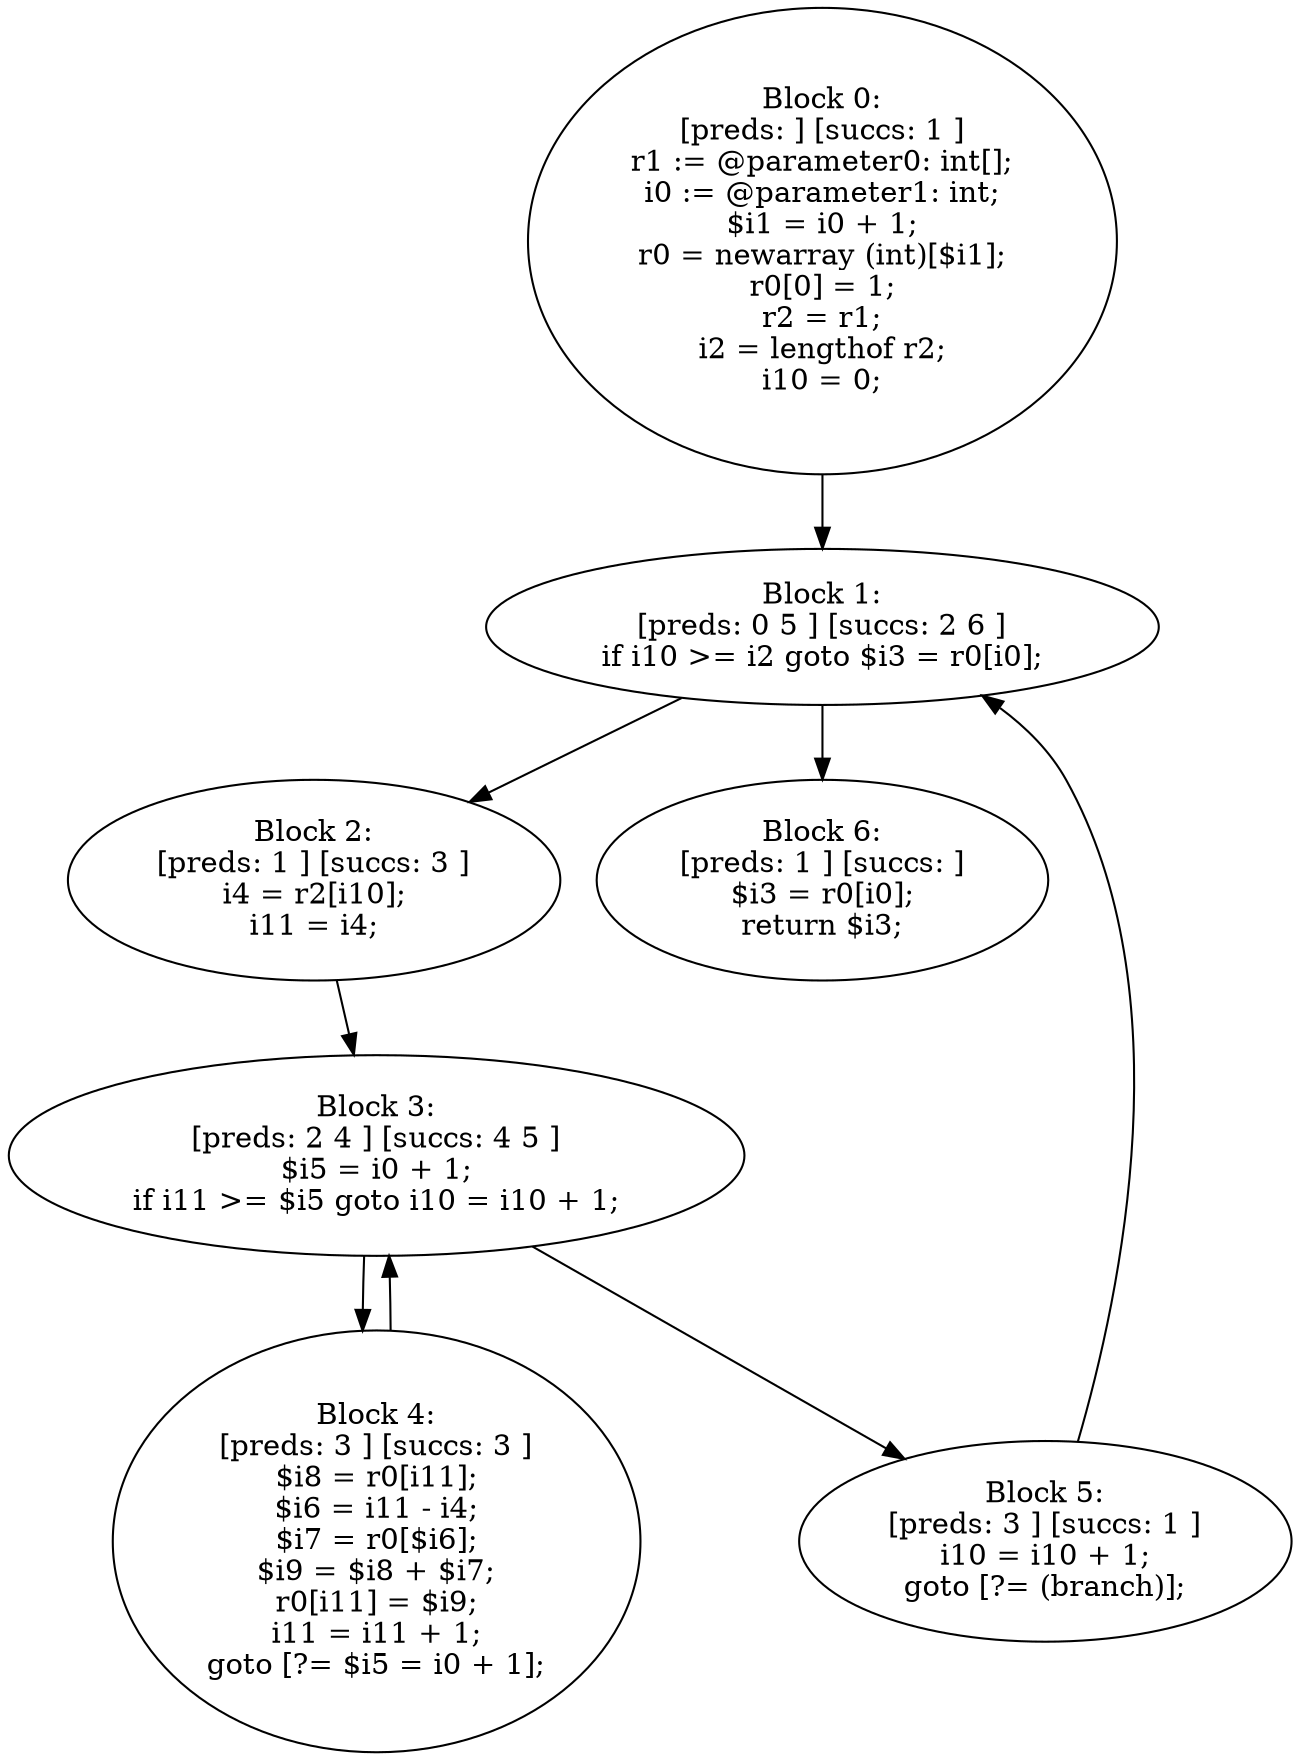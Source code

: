 digraph "unitGraph" {
    "Block 0:
[preds: ] [succs: 1 ]
r1 := @parameter0: int[];
i0 := @parameter1: int;
$i1 = i0 + 1;
r0 = newarray (int)[$i1];
r0[0] = 1;
r2 = r1;
i2 = lengthof r2;
i10 = 0;
"
    "Block 1:
[preds: 0 5 ] [succs: 2 6 ]
if i10 >= i2 goto $i3 = r0[i0];
"
    "Block 2:
[preds: 1 ] [succs: 3 ]
i4 = r2[i10];
i11 = i4;
"
    "Block 3:
[preds: 2 4 ] [succs: 4 5 ]
$i5 = i0 + 1;
if i11 >= $i5 goto i10 = i10 + 1;
"
    "Block 4:
[preds: 3 ] [succs: 3 ]
$i8 = r0[i11];
$i6 = i11 - i4;
$i7 = r0[$i6];
$i9 = $i8 + $i7;
r0[i11] = $i9;
i11 = i11 + 1;
goto [?= $i5 = i0 + 1];
"
    "Block 5:
[preds: 3 ] [succs: 1 ]
i10 = i10 + 1;
goto [?= (branch)];
"
    "Block 6:
[preds: 1 ] [succs: ]
$i3 = r0[i0];
return $i3;
"
    "Block 0:
[preds: ] [succs: 1 ]
r1 := @parameter0: int[];
i0 := @parameter1: int;
$i1 = i0 + 1;
r0 = newarray (int)[$i1];
r0[0] = 1;
r2 = r1;
i2 = lengthof r2;
i10 = 0;
"->"Block 1:
[preds: 0 5 ] [succs: 2 6 ]
if i10 >= i2 goto $i3 = r0[i0];
";
    "Block 1:
[preds: 0 5 ] [succs: 2 6 ]
if i10 >= i2 goto $i3 = r0[i0];
"->"Block 2:
[preds: 1 ] [succs: 3 ]
i4 = r2[i10];
i11 = i4;
";
    "Block 1:
[preds: 0 5 ] [succs: 2 6 ]
if i10 >= i2 goto $i3 = r0[i0];
"->"Block 6:
[preds: 1 ] [succs: ]
$i3 = r0[i0];
return $i3;
";
    "Block 2:
[preds: 1 ] [succs: 3 ]
i4 = r2[i10];
i11 = i4;
"->"Block 3:
[preds: 2 4 ] [succs: 4 5 ]
$i5 = i0 + 1;
if i11 >= $i5 goto i10 = i10 + 1;
";
    "Block 3:
[preds: 2 4 ] [succs: 4 5 ]
$i5 = i0 + 1;
if i11 >= $i5 goto i10 = i10 + 1;
"->"Block 4:
[preds: 3 ] [succs: 3 ]
$i8 = r0[i11];
$i6 = i11 - i4;
$i7 = r0[$i6];
$i9 = $i8 + $i7;
r0[i11] = $i9;
i11 = i11 + 1;
goto [?= $i5 = i0 + 1];
";
    "Block 3:
[preds: 2 4 ] [succs: 4 5 ]
$i5 = i0 + 1;
if i11 >= $i5 goto i10 = i10 + 1;
"->"Block 5:
[preds: 3 ] [succs: 1 ]
i10 = i10 + 1;
goto [?= (branch)];
";
    "Block 4:
[preds: 3 ] [succs: 3 ]
$i8 = r0[i11];
$i6 = i11 - i4;
$i7 = r0[$i6];
$i9 = $i8 + $i7;
r0[i11] = $i9;
i11 = i11 + 1;
goto [?= $i5 = i0 + 1];
"->"Block 3:
[preds: 2 4 ] [succs: 4 5 ]
$i5 = i0 + 1;
if i11 >= $i5 goto i10 = i10 + 1;
";
    "Block 5:
[preds: 3 ] [succs: 1 ]
i10 = i10 + 1;
goto [?= (branch)];
"->"Block 1:
[preds: 0 5 ] [succs: 2 6 ]
if i10 >= i2 goto $i3 = r0[i0];
";
}
